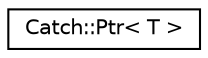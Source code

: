 digraph "Graphical Class Hierarchy"
{
 // LATEX_PDF_SIZE
  edge [fontname="Helvetica",fontsize="10",labelfontname="Helvetica",labelfontsize="10"];
  node [fontname="Helvetica",fontsize="10",shape=record];
  rankdir="LR";
  Node0 [label="Catch::Ptr\< T \>",height=0.2,width=0.4,color="black", fillcolor="white", style="filled",URL="$classCatch_1_1Ptr.html",tooltip=" "];
}
